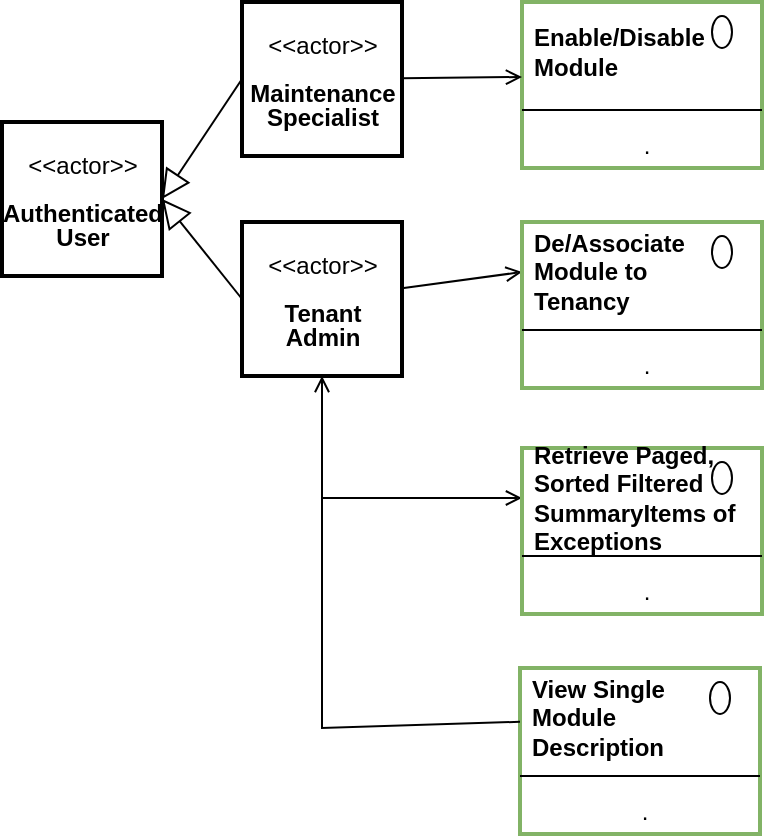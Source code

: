 <mxfile compressed="false" version="20.3.0" type="device">
  <diagram id="Ejtf3LYvVK-f6g9C-ugk" name="Module Management">
    <mxGraphModel dx="782" dy="517" grid="1" gridSize="10" guides="1" tooltips="1" connect="1" arrows="1" fold="1" page="1" pageScale="1" pageWidth="827" pageHeight="1169" math="0" shadow="0">
      <root>
        <mxCell id="oZGsi7SANBZzed72GmKH-0" />
        <mxCell id="oZGsi7SANBZzed72GmKH-1" parent="oZGsi7SANBZzed72GmKH-0" />
        <mxCell id="BaTy3wc9_1nbsWXVdK0K-0" value="" style="endArrow=block;endFill=0;endSize=12;html=1;strokeColor=#000000;fontSize=10;entryX=1;entryY=0.5;entryDx=0;entryDy=0;exitX=0;exitY=0.5;exitDx=0;exitDy=0;" parent="oZGsi7SANBZzed72GmKH-1" source="BaTy3wc9_1nbsWXVdK0K-15" target="BaTy3wc9_1nbsWXVdK0K-16" edge="1">
          <mxGeometry width="160" relative="1" as="geometry">
            <mxPoint x="260" y="487" as="sourcePoint" />
            <mxPoint x="260" y="517" as="targetPoint" />
          </mxGeometry>
        </mxCell>
        <mxCell id="BaTy3wc9_1nbsWXVdK0K-1" style="edgeStyle=none;rounded=0;orthogonalLoop=1;jettySize=auto;html=1;entryX=0;entryY=0.5;entryDx=0;entryDy=0;endArrow=open;endFill=0;exitX=0.5;exitY=1;exitDx=0;exitDy=0;" parent="oZGsi7SANBZzed72GmKH-1" source="BaTy3wc9_1nbsWXVdK0K-2" target="BaTy3wc9_1nbsWXVdK0K-4" edge="1">
          <mxGeometry relative="1" as="geometry">
            <Array as="points">
              <mxPoint x="280" y="485" />
            </Array>
          </mxGeometry>
        </mxCell>
        <mxCell id="BaTy3wc9_1nbsWXVdK0K-23" style="edgeStyle=none;rounded=0;orthogonalLoop=1;jettySize=auto;html=1;entryX=0;entryY=0.5;entryDx=0;entryDy=0;endArrow=open;endFill=0;" parent="oZGsi7SANBZzed72GmKH-1" source="BaTy3wc9_1nbsWXVdK0K-2" target="BaTy3wc9_1nbsWXVdK0K-19" edge="1">
          <mxGeometry relative="1" as="geometry" />
        </mxCell>
        <mxCell id="BaTy3wc9_1nbsWXVdK0K-2" value="&lt;p style=&quot;line-height: 100%&quot;&gt;&amp;lt;&amp;lt;actor&amp;gt;&amp;gt;&lt;br&gt;&lt;br&gt;&lt;b&gt;Tenant&lt;br&gt;Admin&lt;/b&gt;&lt;/p&gt;" style="text;html=1;align=center;verticalAlign=middle;dashed=0;strokeColor=#000000;strokeWidth=2;" parent="oZGsi7SANBZzed72GmKH-1" vertex="1">
          <mxGeometry x="240" y="347" width="80" height="77" as="geometry" />
        </mxCell>
        <mxCell id="BaTy3wc9_1nbsWXVdK0K-3" value="" style="fontStyle=1;align=center;verticalAlign=top;childLayout=stackLayout;horizontal=1;horizontalStack=0;resizeParent=1;resizeParentMax=0;resizeLast=0;marginBottom=0;strokeColor=#82b366;strokeWidth=2;fillColor=none;" parent="oZGsi7SANBZzed72GmKH-1" vertex="1">
          <mxGeometry x="380" y="460" width="120" height="83" as="geometry" />
        </mxCell>
        <mxCell id="BaTy3wc9_1nbsWXVdK0K-4" value="Retrieve Paged, &lt;br&gt;Sorted Filtered&lt;br&gt;SummaryItems of &lt;br&gt;Exceptions" style="html=1;align=left;spacingLeft=4;verticalAlign=middle;strokeColor=none;fillColor=none;fontStyle=1" parent="BaTy3wc9_1nbsWXVdK0K-3" vertex="1">
          <mxGeometry width="120" height="50" as="geometry" />
        </mxCell>
        <mxCell id="BaTy3wc9_1nbsWXVdK0K-5" value="" style="shape=ellipse;" parent="BaTy3wc9_1nbsWXVdK0K-4" vertex="1">
          <mxGeometry x="1" width="10" height="16" relative="1" as="geometry">
            <mxPoint x="-25" y="7" as="offset" />
          </mxGeometry>
        </mxCell>
        <mxCell id="BaTy3wc9_1nbsWXVdK0K-6" value="" style="line;strokeWidth=1;fillColor=none;align=left;verticalAlign=middle;spacingTop=-1;spacingLeft=3;spacingRight=3;rotatable=0;labelPosition=right;points=[];portConstraint=eastwest;" parent="BaTy3wc9_1nbsWXVdK0K-3" vertex="1">
          <mxGeometry y="50" width="120" height="8" as="geometry" />
        </mxCell>
        <mxCell id="BaTy3wc9_1nbsWXVdK0K-7" value="." style="html=1;align=center;spacingLeft=4;verticalAlign=top;strokeColor=none;fillColor=none;" parent="BaTy3wc9_1nbsWXVdK0K-3" vertex="1">
          <mxGeometry y="58" width="120" height="25" as="geometry" />
        </mxCell>
        <mxCell id="BaTy3wc9_1nbsWXVdK0K-9" value="" style="fontStyle=1;align=center;verticalAlign=top;childLayout=stackLayout;horizontal=1;horizontalStack=0;resizeParent=1;resizeParentMax=0;resizeLast=0;marginBottom=0;strokeColor=#82b366;strokeWidth=2;fillColor=none;" parent="oZGsi7SANBZzed72GmKH-1" vertex="1">
          <mxGeometry x="380" y="237" width="120" height="83" as="geometry" />
        </mxCell>
        <mxCell id="BaTy3wc9_1nbsWXVdK0K-10" value="Enable/Disable&lt;br&gt;Module" style="html=1;align=left;spacingLeft=4;verticalAlign=middle;strokeColor=none;fillColor=none;fontStyle=1" parent="BaTy3wc9_1nbsWXVdK0K-9" vertex="1">
          <mxGeometry width="120" height="50" as="geometry" />
        </mxCell>
        <mxCell id="BaTy3wc9_1nbsWXVdK0K-11" value="" style="shape=ellipse;" parent="BaTy3wc9_1nbsWXVdK0K-10" vertex="1">
          <mxGeometry x="1" width="10" height="16" relative="1" as="geometry">
            <mxPoint x="-25" y="7" as="offset" />
          </mxGeometry>
        </mxCell>
        <mxCell id="BaTy3wc9_1nbsWXVdK0K-12" value="" style="line;strokeWidth=1;fillColor=none;align=left;verticalAlign=middle;spacingTop=-1;spacingLeft=3;spacingRight=3;rotatable=0;labelPosition=right;points=[];portConstraint=eastwest;" parent="BaTy3wc9_1nbsWXVdK0K-9" vertex="1">
          <mxGeometry y="50" width="120" height="8" as="geometry" />
        </mxCell>
        <mxCell id="BaTy3wc9_1nbsWXVdK0K-13" value="." style="html=1;align=center;spacingLeft=4;verticalAlign=top;strokeColor=none;fillColor=none;" parent="BaTy3wc9_1nbsWXVdK0K-9" vertex="1">
          <mxGeometry y="58" width="120" height="25" as="geometry" />
        </mxCell>
        <mxCell id="BaTy3wc9_1nbsWXVdK0K-14" style="edgeStyle=none;rounded=0;orthogonalLoop=1;jettySize=auto;html=1;entryX=0;entryY=0.75;entryDx=0;entryDy=0;endArrow=open;endFill=0;" parent="oZGsi7SANBZzed72GmKH-1" source="BaTy3wc9_1nbsWXVdK0K-15" target="BaTy3wc9_1nbsWXVdK0K-10" edge="1">
          <mxGeometry relative="1" as="geometry" />
        </mxCell>
        <mxCell id="BaTy3wc9_1nbsWXVdK0K-15" value="&lt;p style=&quot;line-height: 100%&quot;&gt;&amp;lt;&amp;lt;actor&amp;gt;&amp;gt;&lt;br&gt;&lt;br&gt;&lt;b&gt;Maintenance &lt;br&gt;Specialist&lt;/b&gt;&lt;/p&gt;" style="text;html=1;align=center;verticalAlign=middle;dashed=0;strokeColor=#000000;strokeWidth=2;" parent="oZGsi7SANBZzed72GmKH-1" vertex="1">
          <mxGeometry x="240" y="237" width="80" height="77" as="geometry" />
        </mxCell>
        <mxCell id="BaTy3wc9_1nbsWXVdK0K-16" value="&lt;p style=&quot;line-height: 100%&quot;&gt;&amp;lt;&amp;lt;actor&amp;gt;&amp;gt;&lt;br&gt;&lt;br&gt;&lt;b&gt;Authenticated&lt;br&gt;User&lt;/b&gt;&lt;/p&gt;" style="text;html=1;align=center;verticalAlign=middle;dashed=0;strokeColor=#000000;strokeWidth=2;" parent="oZGsi7SANBZzed72GmKH-1" vertex="1">
          <mxGeometry x="120" y="297" width="80" height="77" as="geometry" />
        </mxCell>
        <mxCell id="BaTy3wc9_1nbsWXVdK0K-17" value="" style="endArrow=block;endFill=0;endSize=12;html=1;strokeColor=#000000;fontSize=10;entryX=1;entryY=0.5;entryDx=0;entryDy=0;exitX=0;exitY=0.5;exitDx=0;exitDy=0;" parent="oZGsi7SANBZzed72GmKH-1" source="BaTy3wc9_1nbsWXVdK0K-2" target="BaTy3wc9_1nbsWXVdK0K-16" edge="1">
          <mxGeometry width="160" relative="1" as="geometry">
            <mxPoint x="250" y="285.5" as="sourcePoint" />
            <mxPoint x="210" y="345.5" as="targetPoint" />
          </mxGeometry>
        </mxCell>
        <mxCell id="BaTy3wc9_1nbsWXVdK0K-18" value="" style="fontStyle=1;align=center;verticalAlign=top;childLayout=stackLayout;horizontal=1;horizontalStack=0;resizeParent=1;resizeParentMax=0;resizeLast=0;marginBottom=0;strokeColor=#82b366;strokeWidth=2;fillColor=none;" parent="oZGsi7SANBZzed72GmKH-1" vertex="1">
          <mxGeometry x="380" y="347" width="120" height="83" as="geometry" />
        </mxCell>
        <mxCell id="BaTy3wc9_1nbsWXVdK0K-19" value="De/Associate &lt;br&gt;Module to &lt;br&gt;Tenancy" style="html=1;align=left;spacingLeft=4;verticalAlign=middle;strokeColor=none;fillColor=none;fontStyle=1" parent="BaTy3wc9_1nbsWXVdK0K-18" vertex="1">
          <mxGeometry width="120" height="50" as="geometry" />
        </mxCell>
        <mxCell id="BaTy3wc9_1nbsWXVdK0K-20" value="" style="shape=ellipse;" parent="BaTy3wc9_1nbsWXVdK0K-19" vertex="1">
          <mxGeometry x="1" width="10" height="16" relative="1" as="geometry">
            <mxPoint x="-25" y="7" as="offset" />
          </mxGeometry>
        </mxCell>
        <mxCell id="BaTy3wc9_1nbsWXVdK0K-21" value="" style="line;strokeWidth=1;fillColor=none;align=left;verticalAlign=middle;spacingTop=-1;spacingLeft=3;spacingRight=3;rotatable=0;labelPosition=right;points=[];portConstraint=eastwest;" parent="BaTy3wc9_1nbsWXVdK0K-18" vertex="1">
          <mxGeometry y="50" width="120" height="8" as="geometry" />
        </mxCell>
        <mxCell id="BaTy3wc9_1nbsWXVdK0K-22" value="." style="html=1;align=center;spacingLeft=4;verticalAlign=top;strokeColor=none;fillColor=none;" parent="BaTy3wc9_1nbsWXVdK0K-18" vertex="1">
          <mxGeometry y="58" width="120" height="25" as="geometry" />
        </mxCell>
        <mxCell id="BaTy3wc9_1nbsWXVdK0K-25" value="" style="fontStyle=1;align=center;verticalAlign=top;childLayout=stackLayout;horizontal=1;horizontalStack=0;resizeParent=1;resizeParentMax=0;resizeLast=0;marginBottom=0;strokeColor=#82b366;strokeWidth=2;fillColor=none;" parent="oZGsi7SANBZzed72GmKH-1" vertex="1">
          <mxGeometry x="379" y="570" width="120" height="83" as="geometry" />
        </mxCell>
        <mxCell id="BaTy3wc9_1nbsWXVdK0K-26" value="View Single &lt;br&gt;Module &lt;br&gt;Description" style="html=1;align=left;spacingLeft=4;verticalAlign=middle;strokeColor=none;fillColor=none;fontStyle=1" parent="BaTy3wc9_1nbsWXVdK0K-25" vertex="1">
          <mxGeometry width="120" height="50" as="geometry" />
        </mxCell>
        <mxCell id="BaTy3wc9_1nbsWXVdK0K-27" value="" style="shape=ellipse;" parent="BaTy3wc9_1nbsWXVdK0K-26" vertex="1">
          <mxGeometry x="1" width="10" height="16" relative="1" as="geometry">
            <mxPoint x="-25" y="7" as="offset" />
          </mxGeometry>
        </mxCell>
        <mxCell id="BaTy3wc9_1nbsWXVdK0K-28" value="" style="line;strokeWidth=1;fillColor=none;align=left;verticalAlign=middle;spacingTop=-1;spacingLeft=3;spacingRight=3;rotatable=0;labelPosition=right;points=[];portConstraint=eastwest;" parent="BaTy3wc9_1nbsWXVdK0K-25" vertex="1">
          <mxGeometry y="50" width="120" height="8" as="geometry" />
        </mxCell>
        <mxCell id="BaTy3wc9_1nbsWXVdK0K-29" value="." style="html=1;align=center;spacingLeft=4;verticalAlign=top;strokeColor=none;fillColor=none;" parent="BaTy3wc9_1nbsWXVdK0K-25" vertex="1">
          <mxGeometry y="58" width="120" height="25" as="geometry" />
        </mxCell>
        <mxCell id="BaTy3wc9_1nbsWXVdK0K-30" style="edgeStyle=none;rounded=0;orthogonalLoop=1;jettySize=auto;html=1;entryX=0.5;entryY=1;entryDx=0;entryDy=0;endArrow=open;endFill=0;" parent="oZGsi7SANBZzed72GmKH-1" source="BaTy3wc9_1nbsWXVdK0K-26" target="BaTy3wc9_1nbsWXVdK0K-2" edge="1">
          <mxGeometry relative="1" as="geometry">
            <Array as="points">
              <mxPoint x="280" y="600" />
            </Array>
          </mxGeometry>
        </mxCell>
        <mxCell id="hHAZaT6kk5R92MGPBpb9-0" value="Title" parent="oZGsi7SANBZzed72GmKH-0" visible="0" />
        <mxCell id="Ah4b7YtR8JSupcsxefLh-12" value="&lt;font style=&quot;font-size: 12px&quot;&gt;&lt;i style=&quot;font-weight: normal&quot;&gt;&lt;span style=&quot;font-size: 12px&quot;&gt;Diagram: Base&amp;nbsp;&lt;/span&gt;&lt;/i&gt;&lt;span style=&quot;font-style: italic ; font-weight: 400&quot;&gt;System&lt;/span&gt;&lt;span style=&quot;font-style: italic ; font-weight: 400&quot;&gt;&amp;nbsp;&lt;/span&gt;&lt;i style=&quot;font-weight: normal&quot;&gt;&lt;span style=&quot;font-size: 12px&quot;&gt;Logical Module -&amp;nbsp;&lt;/span&gt;&lt;span style=&quot;font-size: 12px&quot;&gt;Functionality -&amp;nbsp;&lt;/span&gt;System Modules&lt;/i&gt;&lt;/font&gt;" style="text;strokeColor=none;fillColor=none;html=1;fontSize=12;fontStyle=1;verticalAlign=middle;align=left;shadow=0;glass=0;comic=0;opacity=30;fontColor=#808080;" parent="hHAZaT6kk5R92MGPBpb9-0" vertex="1">
          <mxGeometry x="120" y="655" width="520" height="20" as="geometry" />
        </mxCell>
        <mxCell id="hHAZaT6kk5R92MGPBpb9-1" value="Information" parent="oZGsi7SANBZzed72GmKH-0" visible="0" />
        <UserObject label="" tooltip="ABOUT&#xa;&#xa;Systems that are expected to be maintainable and improvable over a long duration are expected to broken down into separate Logical Modules to keep them from growing into one un-maintainable, monolithic &quot;ball of mud&quot;. &#xa;&#xa;&#xa;&#xa;The first Logical Module (the &quot;Core&quot; module deals with issues common to just about all IT systems: diagnostics, errors, sessions, identity, authorisation, commands, system and application context and status information, tenancies, media, etc.&#xa;&#xa;&#xa;&#xa;By reusing and leveraging common Core functionality and models, other modules can remain focused on a specific business problem (Schooling, Pharmacies, Food handling, etc.) while remaining easy and cost effective to develop and extend. &#xa;&#xa;&#xa;Note:&#xa;as shown more clearly in the Development View, Logical Modules are made up of a set of Assemblies." id="Ah4b7YtR8JSupcsxefLh-13">
          <mxCell style="shape=image;html=1;verticalAlign=top;verticalLabelPosition=bottom;labelBackgroundColor=#ffffff;imageAspect=0;aspect=fixed;image=https://cdn1.iconfinder.com/data/icons/hawcons/32/699014-icon-28-information-128.png;shadow=0;dashed=0;fontFamily=Helvetica;fontSize=12;fontColor=#000000;align=center;strokeColor=#000000;fillColor=#505050;dashPattern=1 1;" parent="hHAZaT6kk5R92MGPBpb9-1" vertex="1">
            <mxGeometry x="660" y="665" width="20" height="20" as="geometry" />
          </mxCell>
        </UserObject>
      </root>
    </mxGraphModel>
  </diagram>
</mxfile>
